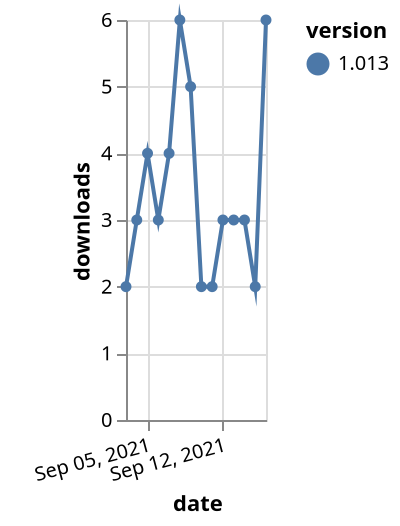 {"$schema": "https://vega.github.io/schema/vega-lite/v5.json", "description": "A simple bar chart with embedded data.", "data": {"values": [{"date": "2021-09-03", "total": 4698, "delta": 2, "version": "1.013"}, {"date": "2021-09-04", "total": 4701, "delta": 3, "version": "1.013"}, {"date": "2021-09-05", "total": 4705, "delta": 4, "version": "1.013"}, {"date": "2021-09-06", "total": 4708, "delta": 3, "version": "1.013"}, {"date": "2021-09-07", "total": 4712, "delta": 4, "version": "1.013"}, {"date": "2021-09-08", "total": 4718, "delta": 6, "version": "1.013"}, {"date": "2021-09-09", "total": 4723, "delta": 5, "version": "1.013"}, {"date": "2021-09-10", "total": 4725, "delta": 2, "version": "1.013"}, {"date": "2021-09-11", "total": 4727, "delta": 2, "version": "1.013"}, {"date": "2021-09-12", "total": 4730, "delta": 3, "version": "1.013"}, {"date": "2021-09-13", "total": 4733, "delta": 3, "version": "1.013"}, {"date": "2021-09-14", "total": 4736, "delta": 3, "version": "1.013"}, {"date": "2021-09-15", "total": 4738, "delta": 2, "version": "1.013"}, {"date": "2021-09-16", "total": 4744, "delta": 6, "version": "1.013"}]}, "width": "container", "mark": {"type": "line", "point": {"filled": true}}, "encoding": {"x": {"field": "date", "type": "temporal", "timeUnit": "yearmonthdate", "title": "date", "axis": {"labelAngle": -15}}, "y": {"field": "delta", "type": "quantitative", "title": "downloads"}, "color": {"field": "version", "type": "nominal"}, "tooltip": {"field": "delta"}}}